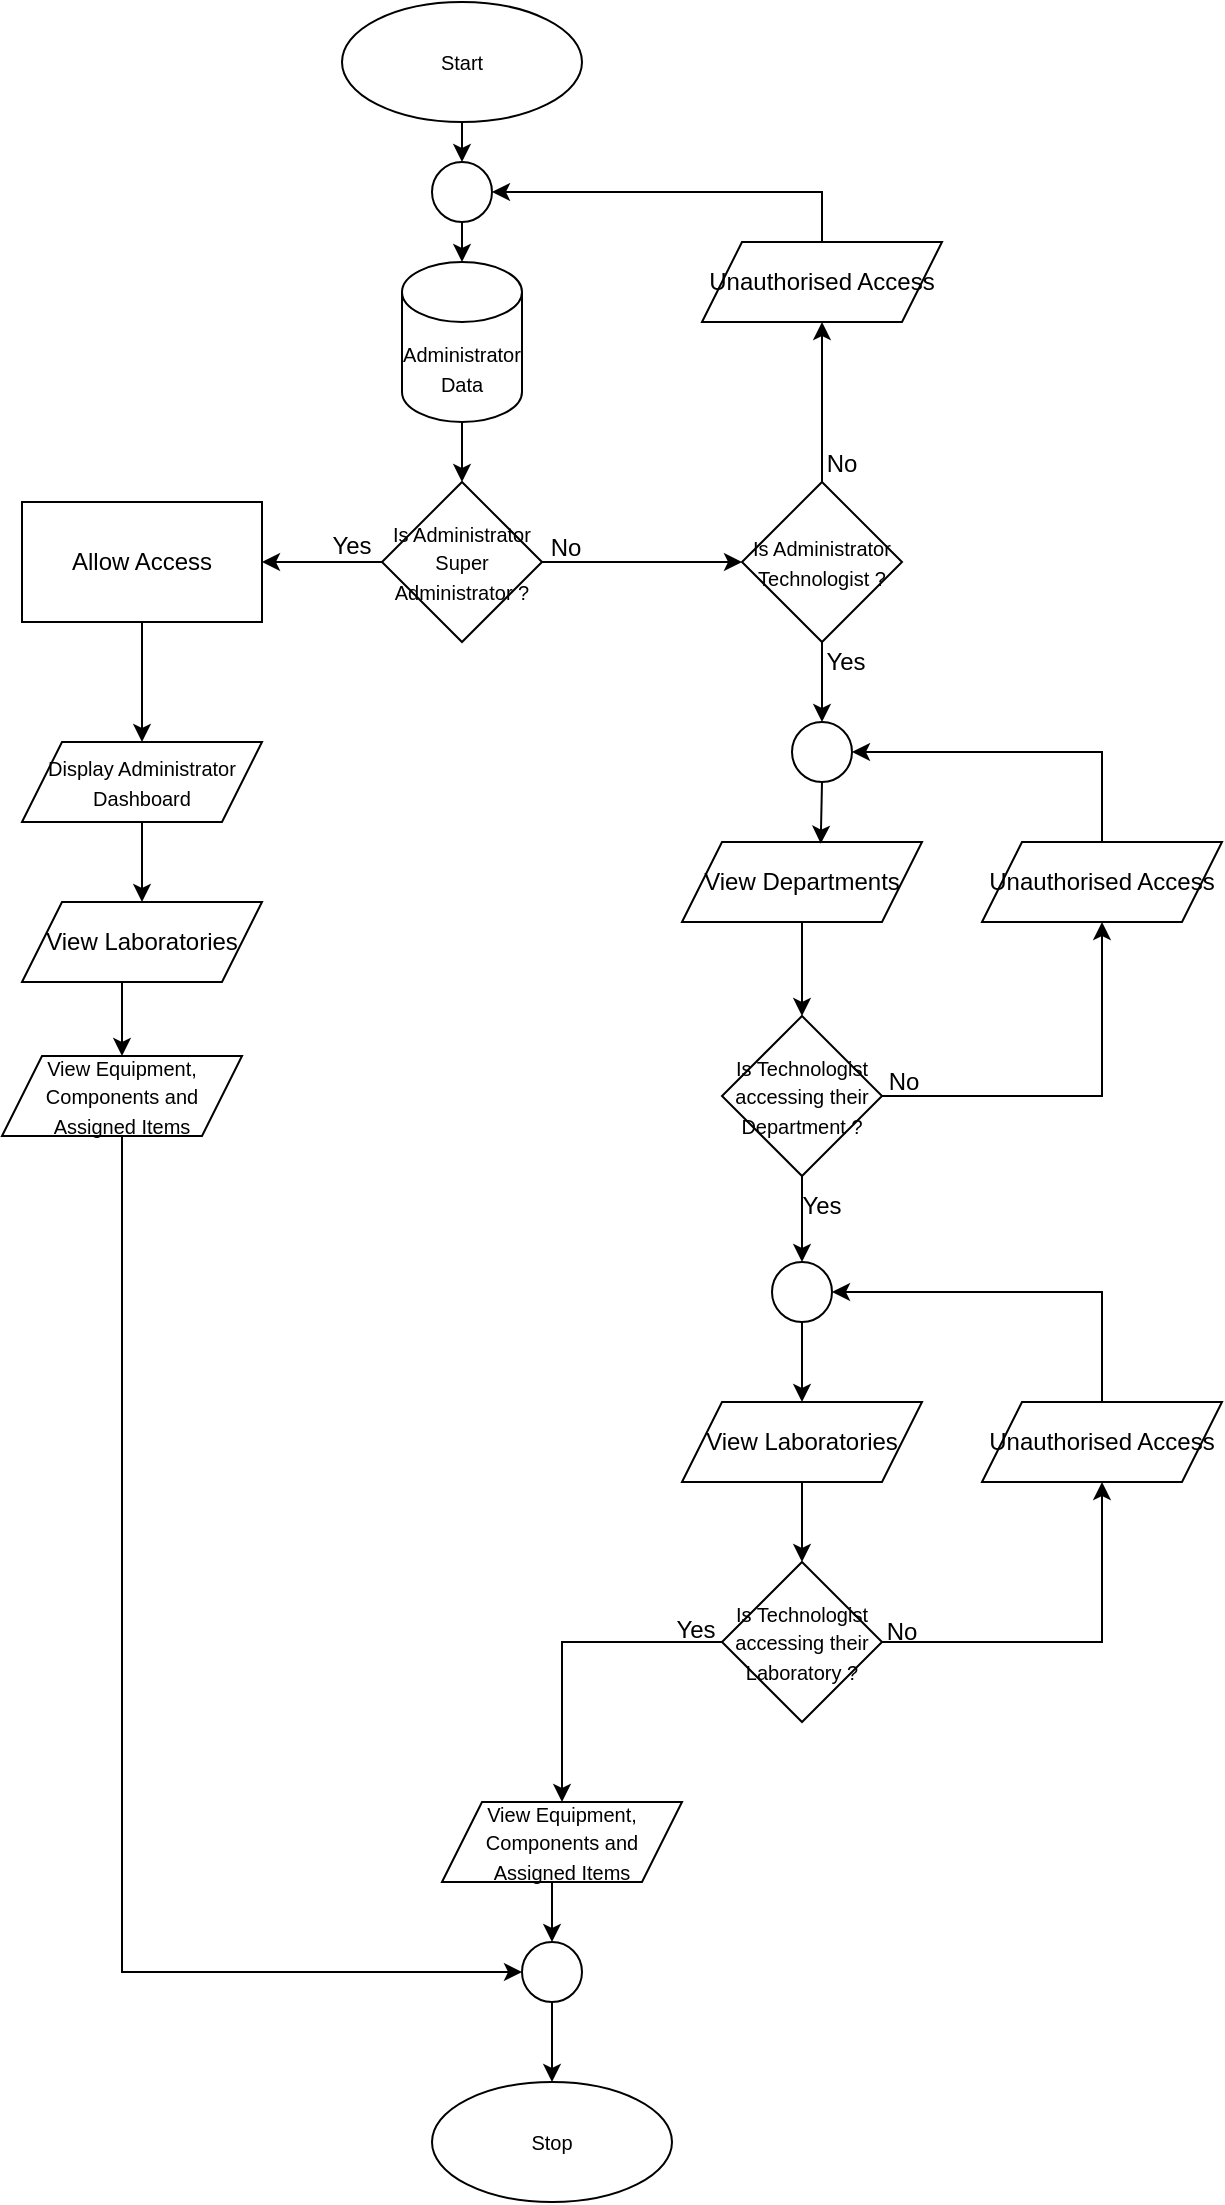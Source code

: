 <mxfile version="21.2.9" type="github">
  <diagram id="6a731a19-8d31-9384-78a2-239565b7b9f0" name="Page-1">
    <mxGraphModel dx="1272" dy="2475" grid="1" gridSize="10" guides="1" tooltips="1" connect="1" arrows="1" fold="1" page="1" pageScale="1" pageWidth="1169" pageHeight="827" background="none" math="0" shadow="0">
      <root>
        <mxCell id="0" />
        <mxCell id="1" parent="0" />
        <mxCell id="h1fyJHc6jPcogjjUTnC6-63" style="edgeStyle=orthogonalEdgeStyle;rounded=0;orthogonalLoop=1;jettySize=auto;html=1;exitX=0.5;exitY=1;exitDx=0;exitDy=0;entryX=0.5;entryY=0;entryDx=0;entryDy=0;" edge="1" parent="1" source="h1fyJHc6jPcogjjUTnC6-1" target="h1fyJHc6jPcogjjUTnC6-61">
          <mxGeometry relative="1" as="geometry" />
        </mxCell>
        <mxCell id="h1fyJHc6jPcogjjUTnC6-1" value="&lt;font style=&quot;font-size: 10px;&quot;&gt;Start&lt;/font&gt;" style="ellipse;whiteSpace=wrap;html=1;" vertex="1" parent="1">
          <mxGeometry x="280" y="-920" width="120" height="60" as="geometry" />
        </mxCell>
        <mxCell id="h1fyJHc6jPcogjjUTnC6-43" style="edgeStyle=orthogonalEdgeStyle;rounded=0;orthogonalLoop=1;jettySize=auto;html=1;entryX=0.5;entryY=0;entryDx=0;entryDy=0;" edge="1" parent="1" source="h1fyJHc6jPcogjjUTnC6-35" target="h1fyJHc6jPcogjjUTnC6-36">
          <mxGeometry relative="1" as="geometry" />
        </mxCell>
        <mxCell id="h1fyJHc6jPcogjjUTnC6-35" value="&lt;font style=&quot;font-size: 10px;&quot;&gt;Administrator Data&lt;/font&gt;" style="shape=cylinder3;whiteSpace=wrap;html=1;boundedLbl=1;backgroundOutline=1;size=15;" vertex="1" parent="1">
          <mxGeometry x="310" y="-790" width="60" height="80" as="geometry" />
        </mxCell>
        <mxCell id="h1fyJHc6jPcogjjUTnC6-44" style="edgeStyle=orthogonalEdgeStyle;rounded=0;orthogonalLoop=1;jettySize=auto;html=1;exitX=0;exitY=0.5;exitDx=0;exitDy=0;entryX=1;entryY=0.5;entryDx=0;entryDy=0;" edge="1" parent="1" source="h1fyJHc6jPcogjjUTnC6-36" target="h1fyJHc6jPcogjjUTnC6-37">
          <mxGeometry relative="1" as="geometry" />
        </mxCell>
        <mxCell id="h1fyJHc6jPcogjjUTnC6-45" style="edgeStyle=orthogonalEdgeStyle;rounded=0;orthogonalLoop=1;jettySize=auto;html=1;" edge="1" parent="1" source="h1fyJHc6jPcogjjUTnC6-36" target="h1fyJHc6jPcogjjUTnC6-38">
          <mxGeometry relative="1" as="geometry" />
        </mxCell>
        <mxCell id="h1fyJHc6jPcogjjUTnC6-36" value="&lt;font style=&quot;font-size: 10px;&quot;&gt;Is Administrator Super Administrator ?&lt;/font&gt;" style="rhombus;whiteSpace=wrap;html=1;" vertex="1" parent="1">
          <mxGeometry x="300" y="-680" width="80" height="80" as="geometry" />
        </mxCell>
        <mxCell id="h1fyJHc6jPcogjjUTnC6-55" style="edgeStyle=orthogonalEdgeStyle;rounded=0;orthogonalLoop=1;jettySize=auto;html=1;exitX=0.5;exitY=1;exitDx=0;exitDy=0;entryX=0.5;entryY=0;entryDx=0;entryDy=0;" edge="1" parent="1" source="h1fyJHc6jPcogjjUTnC6-37" target="h1fyJHc6jPcogjjUTnC6-54">
          <mxGeometry relative="1" as="geometry" />
        </mxCell>
        <mxCell id="h1fyJHc6jPcogjjUTnC6-37" value="Allow Access" style="rounded=0;whiteSpace=wrap;html=1;" vertex="1" parent="1">
          <mxGeometry x="120" y="-670" width="120" height="60" as="geometry" />
        </mxCell>
        <mxCell id="h1fyJHc6jPcogjjUTnC6-102" style="edgeStyle=orthogonalEdgeStyle;rounded=0;orthogonalLoop=1;jettySize=auto;html=1;exitX=0.5;exitY=1;exitDx=0;exitDy=0;entryX=0.5;entryY=0;entryDx=0;entryDy=0;" edge="1" parent="1" source="h1fyJHc6jPcogjjUTnC6-38" target="h1fyJHc6jPcogjjUTnC6-101">
          <mxGeometry relative="1" as="geometry" />
        </mxCell>
        <mxCell id="h1fyJHc6jPcogjjUTnC6-121" style="edgeStyle=orthogonalEdgeStyle;rounded=0;orthogonalLoop=1;jettySize=auto;html=1;exitX=0.5;exitY=0;exitDx=0;exitDy=0;entryX=0.5;entryY=1;entryDx=0;entryDy=0;" edge="1" parent="1" source="h1fyJHc6jPcogjjUTnC6-38" target="h1fyJHc6jPcogjjUTnC6-59">
          <mxGeometry relative="1" as="geometry" />
        </mxCell>
        <mxCell id="h1fyJHc6jPcogjjUTnC6-38" value="&lt;font style=&quot;font-size: 10px;&quot;&gt;Is Administrator Technologist ?&lt;/font&gt;" style="rhombus;whiteSpace=wrap;html=1;" vertex="1" parent="1">
          <mxGeometry x="480" y="-680" width="80" height="80" as="geometry" />
        </mxCell>
        <mxCell id="h1fyJHc6jPcogjjUTnC6-98" style="edgeStyle=orthogonalEdgeStyle;rounded=0;orthogonalLoop=1;jettySize=auto;html=1;exitX=0.5;exitY=1;exitDx=0;exitDy=0;entryX=0.5;entryY=0;entryDx=0;entryDy=0;" edge="1" parent="1" source="h1fyJHc6jPcogjjUTnC6-39" target="h1fyJHc6jPcogjjUTnC6-97">
          <mxGeometry relative="1" as="geometry" />
        </mxCell>
        <mxCell id="h1fyJHc6jPcogjjUTnC6-114" style="edgeStyle=orthogonalEdgeStyle;rounded=0;orthogonalLoop=1;jettySize=auto;html=1;exitX=1;exitY=0.5;exitDx=0;exitDy=0;entryX=0.5;entryY=1;entryDx=0;entryDy=0;" edge="1" parent="1" source="h1fyJHc6jPcogjjUTnC6-39" target="h1fyJHc6jPcogjjUTnC6-105">
          <mxGeometry relative="1" as="geometry" />
        </mxCell>
        <mxCell id="h1fyJHc6jPcogjjUTnC6-39" value="&lt;font style=&quot;font-size: 10px;&quot;&gt;Is Technologist accessing their Department ?&lt;/font&gt;" style="rhombus;whiteSpace=wrap;html=1;" vertex="1" parent="1">
          <mxGeometry x="470" y="-413" width="80" height="80" as="geometry" />
        </mxCell>
        <mxCell id="h1fyJHc6jPcogjjUTnC6-74" style="edgeStyle=orthogonalEdgeStyle;rounded=0;orthogonalLoop=1;jettySize=auto;html=1;exitX=0.5;exitY=1;exitDx=0;exitDy=0;entryX=0.5;entryY=0;entryDx=0;entryDy=0;" edge="1" parent="1" source="h1fyJHc6jPcogjjUTnC6-47" target="h1fyJHc6jPcogjjUTnC6-73">
          <mxGeometry relative="1" as="geometry" />
        </mxCell>
        <mxCell id="h1fyJHc6jPcogjjUTnC6-47" value="View Laboratories" style="shape=parallelogram;perimeter=parallelogramPerimeter;whiteSpace=wrap;html=1;fixedSize=1;" vertex="1" parent="1">
          <mxGeometry x="450" y="-220" width="120" height="40" as="geometry" />
        </mxCell>
        <mxCell id="h1fyJHc6jPcogjjUTnC6-51" value="Yes" style="text;html=1;strokeColor=none;fillColor=none;align=center;verticalAlign=middle;whiteSpace=wrap;rounded=0;" vertex="1" parent="1">
          <mxGeometry x="255" y="-663" width="60" height="30" as="geometry" />
        </mxCell>
        <mxCell id="h1fyJHc6jPcogjjUTnC6-53" value="No" style="text;html=1;strokeColor=none;fillColor=none;align=center;verticalAlign=middle;whiteSpace=wrap;rounded=0;" vertex="1" parent="1">
          <mxGeometry x="362" y="-662" width="60" height="30" as="geometry" />
        </mxCell>
        <mxCell id="h1fyJHc6jPcogjjUTnC6-117" style="edgeStyle=orthogonalEdgeStyle;rounded=0;orthogonalLoop=1;jettySize=auto;html=1;exitX=0.5;exitY=1;exitDx=0;exitDy=0;entryX=0.5;entryY=0;entryDx=0;entryDy=0;" edge="1" parent="1" source="h1fyJHc6jPcogjjUTnC6-54" target="h1fyJHc6jPcogjjUTnC6-93">
          <mxGeometry relative="1" as="geometry" />
        </mxCell>
        <mxCell id="h1fyJHc6jPcogjjUTnC6-54" value="&lt;font style=&quot;font-size: 10px;&quot;&gt;Display Administrator Dashboard&lt;/font&gt;" style="shape=parallelogram;perimeter=parallelogramPerimeter;whiteSpace=wrap;html=1;fixedSize=1;" vertex="1" parent="1">
          <mxGeometry x="120" y="-550" width="120" height="40" as="geometry" />
        </mxCell>
        <mxCell id="h1fyJHc6jPcogjjUTnC6-56" value="Yes" style="text;html=1;strokeColor=none;fillColor=none;align=center;verticalAlign=middle;whiteSpace=wrap;rounded=0;" vertex="1" parent="1">
          <mxGeometry x="502" y="-605" width="60" height="30" as="geometry" />
        </mxCell>
        <mxCell id="h1fyJHc6jPcogjjUTnC6-64" style="edgeStyle=orthogonalEdgeStyle;rounded=0;orthogonalLoop=1;jettySize=auto;html=1;exitX=0.5;exitY=0;exitDx=0;exitDy=0;entryX=1;entryY=0.5;entryDx=0;entryDy=0;" edge="1" parent="1" source="h1fyJHc6jPcogjjUTnC6-59" target="h1fyJHc6jPcogjjUTnC6-61">
          <mxGeometry relative="1" as="geometry" />
        </mxCell>
        <mxCell id="h1fyJHc6jPcogjjUTnC6-59" value="Unauthorised Access" style="shape=parallelogram;perimeter=parallelogramPerimeter;whiteSpace=wrap;html=1;fixedSize=1;" vertex="1" parent="1">
          <mxGeometry x="460" y="-800" width="120" height="40" as="geometry" />
        </mxCell>
        <mxCell id="h1fyJHc6jPcogjjUTnC6-62" style="edgeStyle=orthogonalEdgeStyle;rounded=0;orthogonalLoop=1;jettySize=auto;html=1;exitX=0.5;exitY=1;exitDx=0;exitDy=0;entryX=0.5;entryY=0;entryDx=0;entryDy=0;entryPerimeter=0;" edge="1" parent="1" source="h1fyJHc6jPcogjjUTnC6-61" target="h1fyJHc6jPcogjjUTnC6-35">
          <mxGeometry relative="1" as="geometry" />
        </mxCell>
        <mxCell id="h1fyJHc6jPcogjjUTnC6-61" value="" style="ellipse;whiteSpace=wrap;html=1;aspect=fixed;" vertex="1" parent="1">
          <mxGeometry x="325" y="-840" width="30" height="30" as="geometry" />
        </mxCell>
        <mxCell id="h1fyJHc6jPcogjjUTnC6-66" value="No" style="text;html=1;strokeColor=none;fillColor=none;align=center;verticalAlign=middle;whiteSpace=wrap;rounded=0;" vertex="1" parent="1">
          <mxGeometry x="500" y="-704" width="60" height="30" as="geometry" />
        </mxCell>
        <mxCell id="h1fyJHc6jPcogjjUTnC6-72" value="No" style="text;html=1;strokeColor=none;fillColor=none;align=center;verticalAlign=middle;whiteSpace=wrap;rounded=0;" vertex="1" parent="1">
          <mxGeometry x="531" y="-395" width="60" height="30" as="geometry" />
        </mxCell>
        <mxCell id="h1fyJHc6jPcogjjUTnC6-111" style="edgeStyle=orthogonalEdgeStyle;rounded=0;orthogonalLoop=1;jettySize=auto;html=1;exitX=1;exitY=0.5;exitDx=0;exitDy=0;entryX=0.5;entryY=1;entryDx=0;entryDy=0;" edge="1" parent="1" source="h1fyJHc6jPcogjjUTnC6-73" target="h1fyJHc6jPcogjjUTnC6-106">
          <mxGeometry relative="1" as="geometry" />
        </mxCell>
        <mxCell id="h1fyJHc6jPcogjjUTnC6-120" style="edgeStyle=orthogonalEdgeStyle;rounded=0;orthogonalLoop=1;jettySize=auto;html=1;exitX=0;exitY=0.5;exitDx=0;exitDy=0;entryX=0.5;entryY=0;entryDx=0;entryDy=0;" edge="1" parent="1" source="h1fyJHc6jPcogjjUTnC6-73" target="h1fyJHc6jPcogjjUTnC6-83">
          <mxGeometry relative="1" as="geometry" />
        </mxCell>
        <mxCell id="h1fyJHc6jPcogjjUTnC6-73" value="&lt;font style=&quot;font-size: 10px;&quot;&gt;Is Technologist accessing their Laboratory ?&lt;/font&gt;" style="rhombus;whiteSpace=wrap;html=1;" vertex="1" parent="1">
          <mxGeometry x="470" y="-140" width="80" height="80" as="geometry" />
        </mxCell>
        <mxCell id="h1fyJHc6jPcogjjUTnC6-76" value="No" style="text;html=1;strokeColor=none;fillColor=none;align=center;verticalAlign=middle;whiteSpace=wrap;rounded=0;" vertex="1" parent="1">
          <mxGeometry x="530" y="-120" width="60" height="30" as="geometry" />
        </mxCell>
        <mxCell id="h1fyJHc6jPcogjjUTnC6-79" value="Yes" style="text;html=1;strokeColor=none;fillColor=none;align=center;verticalAlign=middle;whiteSpace=wrap;rounded=0;" vertex="1" parent="1">
          <mxGeometry x="490" y="-333" width="60" height="30" as="geometry" />
        </mxCell>
        <mxCell id="h1fyJHc6jPcogjjUTnC6-80" value="Yes" style="text;html=1;strokeColor=none;fillColor=none;align=center;verticalAlign=middle;whiteSpace=wrap;rounded=0;" vertex="1" parent="1">
          <mxGeometry x="427" y="-121" width="60" height="30" as="geometry" />
        </mxCell>
        <mxCell id="h1fyJHc6jPcogjjUTnC6-91" style="edgeStyle=orthogonalEdgeStyle;rounded=0;orthogonalLoop=1;jettySize=auto;html=1;exitX=0.5;exitY=1;exitDx=0;exitDy=0;entryX=0.5;entryY=0;entryDx=0;entryDy=0;" edge="1" parent="1" source="h1fyJHc6jPcogjjUTnC6-83" target="h1fyJHc6jPcogjjUTnC6-89">
          <mxGeometry relative="1" as="geometry" />
        </mxCell>
        <mxCell id="h1fyJHc6jPcogjjUTnC6-83" value="&lt;font style=&quot;font-size: 10px;&quot;&gt;View Equipment, Components and Assigned Items&lt;/font&gt;" style="shape=parallelogram;perimeter=parallelogramPerimeter;whiteSpace=wrap;html=1;fixedSize=1;" vertex="1" parent="1">
          <mxGeometry x="330" y="-20" width="120" height="40" as="geometry" />
        </mxCell>
        <mxCell id="h1fyJHc6jPcogjjUTnC6-87" value="&lt;font style=&quot;font-size: 10px;&quot;&gt;Stop&lt;/font&gt;" style="ellipse;whiteSpace=wrap;html=1;" vertex="1" parent="1">
          <mxGeometry x="325" y="120" width="120" height="60" as="geometry" />
        </mxCell>
        <mxCell id="h1fyJHc6jPcogjjUTnC6-90" style="edgeStyle=orthogonalEdgeStyle;rounded=0;orthogonalLoop=1;jettySize=auto;html=1;exitX=0.5;exitY=1;exitDx=0;exitDy=0;entryX=0.5;entryY=0;entryDx=0;entryDy=0;" edge="1" parent="1" source="h1fyJHc6jPcogjjUTnC6-89" target="h1fyJHc6jPcogjjUTnC6-87">
          <mxGeometry relative="1" as="geometry" />
        </mxCell>
        <mxCell id="h1fyJHc6jPcogjjUTnC6-89" value="" style="ellipse;whiteSpace=wrap;html=1;aspect=fixed;" vertex="1" parent="1">
          <mxGeometry x="370" y="50" width="30" height="30" as="geometry" />
        </mxCell>
        <mxCell id="h1fyJHc6jPcogjjUTnC6-118" style="edgeStyle=orthogonalEdgeStyle;rounded=0;orthogonalLoop=1;jettySize=auto;html=1;exitX=0.5;exitY=1;exitDx=0;exitDy=0;entryX=0.5;entryY=0;entryDx=0;entryDy=0;" edge="1" parent="1" source="h1fyJHc6jPcogjjUTnC6-93" target="h1fyJHc6jPcogjjUTnC6-116">
          <mxGeometry relative="1" as="geometry" />
        </mxCell>
        <mxCell id="h1fyJHc6jPcogjjUTnC6-93" value="View Laboratories" style="shape=parallelogram;perimeter=parallelogramPerimeter;whiteSpace=wrap;html=1;fixedSize=1;" vertex="1" parent="1">
          <mxGeometry x="120" y="-470" width="120" height="40" as="geometry" />
        </mxCell>
        <mxCell id="h1fyJHc6jPcogjjUTnC6-96" style="edgeStyle=orthogonalEdgeStyle;rounded=0;orthogonalLoop=1;jettySize=auto;html=1;exitX=0.5;exitY=1;exitDx=0;exitDy=0;entryX=0.5;entryY=0;entryDx=0;entryDy=0;" edge="1" parent="1" source="h1fyJHc6jPcogjjUTnC6-94" target="h1fyJHc6jPcogjjUTnC6-39">
          <mxGeometry relative="1" as="geometry" />
        </mxCell>
        <mxCell id="h1fyJHc6jPcogjjUTnC6-94" value="View Departments" style="shape=parallelogram;perimeter=parallelogramPerimeter;whiteSpace=wrap;html=1;fixedSize=1;" vertex="1" parent="1">
          <mxGeometry x="450" y="-500" width="120" height="40" as="geometry" />
        </mxCell>
        <mxCell id="h1fyJHc6jPcogjjUTnC6-99" style="edgeStyle=orthogonalEdgeStyle;rounded=0;orthogonalLoop=1;jettySize=auto;html=1;exitX=0.5;exitY=1;exitDx=0;exitDy=0;entryX=0.5;entryY=0;entryDx=0;entryDy=0;" edge="1" parent="1" source="h1fyJHc6jPcogjjUTnC6-97" target="h1fyJHc6jPcogjjUTnC6-47">
          <mxGeometry relative="1" as="geometry" />
        </mxCell>
        <mxCell id="h1fyJHc6jPcogjjUTnC6-97" value="" style="ellipse;whiteSpace=wrap;html=1;aspect=fixed;" vertex="1" parent="1">
          <mxGeometry x="495" y="-290" width="30" height="30" as="geometry" />
        </mxCell>
        <mxCell id="h1fyJHc6jPcogjjUTnC6-103" style="edgeStyle=orthogonalEdgeStyle;rounded=0;orthogonalLoop=1;jettySize=auto;html=1;exitX=0.5;exitY=1;exitDx=0;exitDy=0;entryX=0.578;entryY=0.021;entryDx=0;entryDy=0;entryPerimeter=0;" edge="1" parent="1" source="h1fyJHc6jPcogjjUTnC6-101" target="h1fyJHc6jPcogjjUTnC6-94">
          <mxGeometry relative="1" as="geometry" />
        </mxCell>
        <mxCell id="h1fyJHc6jPcogjjUTnC6-101" value="" style="ellipse;whiteSpace=wrap;html=1;aspect=fixed;" vertex="1" parent="1">
          <mxGeometry x="505" y="-560" width="30" height="30" as="geometry" />
        </mxCell>
        <mxCell id="h1fyJHc6jPcogjjUTnC6-115" style="edgeStyle=orthogonalEdgeStyle;rounded=0;orthogonalLoop=1;jettySize=auto;html=1;exitX=0.5;exitY=0;exitDx=0;exitDy=0;entryX=1;entryY=0.5;entryDx=0;entryDy=0;" edge="1" parent="1" source="h1fyJHc6jPcogjjUTnC6-105" target="h1fyJHc6jPcogjjUTnC6-101">
          <mxGeometry relative="1" as="geometry" />
        </mxCell>
        <mxCell id="h1fyJHc6jPcogjjUTnC6-105" value="Unauthorised Access" style="shape=parallelogram;perimeter=parallelogramPerimeter;whiteSpace=wrap;html=1;fixedSize=1;" vertex="1" parent="1">
          <mxGeometry x="600" y="-500" width="120" height="40" as="geometry" />
        </mxCell>
        <mxCell id="h1fyJHc6jPcogjjUTnC6-112" style="edgeStyle=orthogonalEdgeStyle;rounded=0;orthogonalLoop=1;jettySize=auto;html=1;exitX=0.5;exitY=0;exitDx=0;exitDy=0;entryX=1;entryY=0.5;entryDx=0;entryDy=0;" edge="1" parent="1" source="h1fyJHc6jPcogjjUTnC6-106" target="h1fyJHc6jPcogjjUTnC6-97">
          <mxGeometry relative="1" as="geometry" />
        </mxCell>
        <mxCell id="h1fyJHc6jPcogjjUTnC6-106" value="Unauthorised Access" style="shape=parallelogram;perimeter=parallelogramPerimeter;whiteSpace=wrap;html=1;fixedSize=1;" vertex="1" parent="1">
          <mxGeometry x="600" y="-220" width="120" height="40" as="geometry" />
        </mxCell>
        <mxCell id="h1fyJHc6jPcogjjUTnC6-119" style="edgeStyle=orthogonalEdgeStyle;rounded=0;orthogonalLoop=1;jettySize=auto;html=1;exitX=0.5;exitY=1;exitDx=0;exitDy=0;entryX=0;entryY=0.5;entryDx=0;entryDy=0;" edge="1" parent="1" source="h1fyJHc6jPcogjjUTnC6-116" target="h1fyJHc6jPcogjjUTnC6-89">
          <mxGeometry relative="1" as="geometry" />
        </mxCell>
        <mxCell id="h1fyJHc6jPcogjjUTnC6-116" value="&lt;font style=&quot;font-size: 10px;&quot;&gt;View Equipment, Components and Assigned Items&lt;/font&gt;" style="shape=parallelogram;perimeter=parallelogramPerimeter;whiteSpace=wrap;html=1;fixedSize=1;" vertex="1" parent="1">
          <mxGeometry x="110" y="-393" width="120" height="40" as="geometry" />
        </mxCell>
      </root>
    </mxGraphModel>
  </diagram>
</mxfile>
